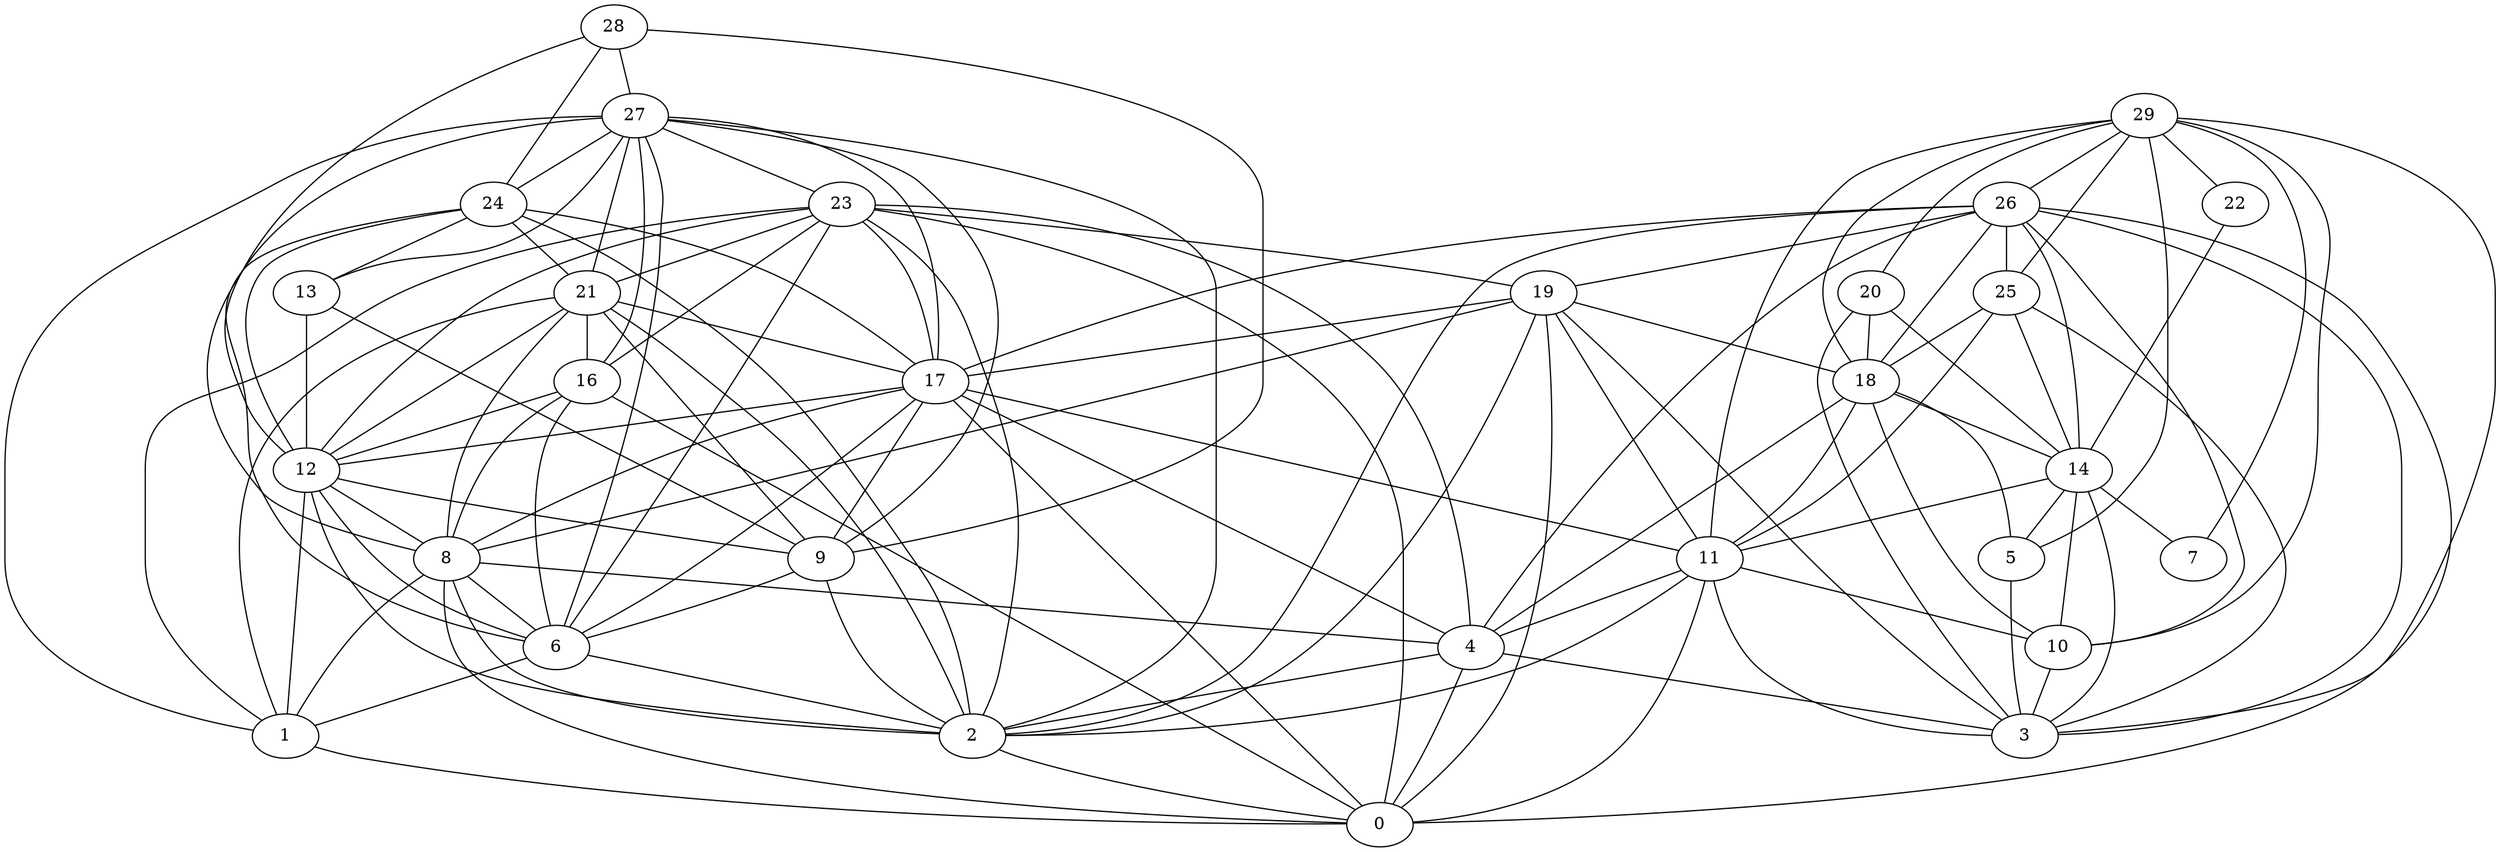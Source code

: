 digraph "sensornet-topology" {
label = "";
rankdir="BT";"0"->"1" [arrowhead = "both"] 
"0"->"2" [arrowhead = "both"] 
"0"->"4" [arrowhead = "both"] 
"0"->"8" [arrowhead = "both"] 
"0"->"11" [arrowhead = "both"] 
"0"->"16" [arrowhead = "both"] 
"0"->"17" [arrowhead = "both"] 
"0"->"19" [arrowhead = "both"] 
"0"->"23" [arrowhead = "both"] 
"0"->"26" [arrowhead = "both"] 
"1"->"6" [arrowhead = "both"] 
"1"->"8" [arrowhead = "both"] 
"1"->"12" [arrowhead = "both"] 
"1"->"21" [arrowhead = "both"] 
"1"->"23" [arrowhead = "both"] 
"1"->"27" [arrowhead = "both"] 
"2"->"4" [arrowhead = "both"] 
"2"->"6" [arrowhead = "both"] 
"2"->"8" [arrowhead = "both"] 
"2"->"9" [arrowhead = "both"] 
"2"->"11" [arrowhead = "both"] 
"2"->"12" [arrowhead = "both"] 
"2"->"19" [arrowhead = "both"] 
"2"->"21" [arrowhead = "both"] 
"2"->"23" [arrowhead = "both"] 
"2"->"24" [arrowhead = "both"] 
"2"->"26" [arrowhead = "both"] 
"2"->"27" [arrowhead = "both"] 
"3"->"4" [arrowhead = "both"] 
"3"->"5" [arrowhead = "both"] 
"3"->"10" [arrowhead = "both"] 
"3"->"11" [arrowhead = "both"] 
"3"->"14" [arrowhead = "both"] 
"3"->"19" [arrowhead = "both"] 
"3"->"20" [arrowhead = "both"] 
"3"->"25" [arrowhead = "both"] 
"3"->"26" [arrowhead = "both"] 
"3"->"29" [arrowhead = "both"] 
"4"->"8" [arrowhead = "both"] 
"4"->"11" [arrowhead = "both"] 
"4"->"17" [arrowhead = "both"] 
"4"->"18" [arrowhead = "both"] 
"4"->"23" [arrowhead = "both"] 
"4"->"26" [arrowhead = "both"] 
"5"->"14" [arrowhead = "both"] 
"5"->"18" [arrowhead = "both"] 
"5"->"29" [arrowhead = "both"] 
"6"->"8" [arrowhead = "both"] 
"6"->"9" [arrowhead = "both"] 
"6"->"12" [arrowhead = "both"] 
"6"->"16" [arrowhead = "both"] 
"6"->"17" [arrowhead = "both"] 
"6"->"23" [arrowhead = "both"] 
"6"->"24" [arrowhead = "both"] 
"6"->"27" [arrowhead = "both"] 
"7"->"14" [arrowhead = "both"] 
"7"->"29" [arrowhead = "both"] 
"8"->"12" [arrowhead = "both"] 
"8"->"16" [arrowhead = "both"] 
"8"->"17" [arrowhead = "both"] 
"8"->"19" [arrowhead = "both"] 
"8"->"21" [arrowhead = "both"] 
"8"->"27" [arrowhead = "both"] 
"9"->"12" [arrowhead = "both"] 
"9"->"13" [arrowhead = "both"] 
"9"->"17" [arrowhead = "both"] 
"9"->"21" [arrowhead = "both"] 
"9"->"27" [arrowhead = "both"] 
"9"->"28" [arrowhead = "both"] 
"10"->"11" [arrowhead = "both"] 
"10"->"14" [arrowhead = "both"] 
"10"->"18" [arrowhead = "both"] 
"10"->"26" [arrowhead = "both"] 
"10"->"29" [arrowhead = "both"] 
"11"->"14" [arrowhead = "both"] 
"11"->"17" [arrowhead = "both"] 
"11"->"18" [arrowhead = "both"] 
"11"->"19" [arrowhead = "both"] 
"11"->"25" [arrowhead = "both"] 
"11"->"29" [arrowhead = "both"] 
"12"->"13" [arrowhead = "both"] 
"12"->"16" [arrowhead = "both"] 
"12"->"17" [arrowhead = "both"] 
"12"->"21" [arrowhead = "both"] 
"12"->"23" [arrowhead = "both"] 
"12"->"24" [arrowhead = "both"] 
"12"->"28" [arrowhead = "both"] 
"13"->"24" [arrowhead = "both"] 
"13"->"27" [arrowhead = "both"] 
"14"->"18" [arrowhead = "both"] 
"14"->"20" [arrowhead = "both"] 
"14"->"22" [arrowhead = "both"] 
"14"->"25" [arrowhead = "both"] 
"14"->"26" [arrowhead = "both"] 
"16"->"21" [arrowhead = "both"] 
"16"->"23" [arrowhead = "both"] 
"16"->"27" [arrowhead = "both"] 
"17"->"19" [arrowhead = "both"] 
"17"->"21" [arrowhead = "both"] 
"17"->"23" [arrowhead = "both"] 
"17"->"24" [arrowhead = "both"] 
"17"->"26" [arrowhead = "both"] 
"17"->"27" [arrowhead = "both"] 
"18"->"19" [arrowhead = "both"] 
"18"->"20" [arrowhead = "both"] 
"18"->"25" [arrowhead = "both"] 
"18"->"26" [arrowhead = "both"] 
"18"->"29" [arrowhead = "both"] 
"19"->"23" [arrowhead = "both"] 
"19"->"26" [arrowhead = "both"] 
"20"->"29" [arrowhead = "both"] 
"21"->"23" [arrowhead = "both"] 
"21"->"24" [arrowhead = "both"] 
"21"->"27" [arrowhead = "both"] 
"22"->"29" [arrowhead = "both"] 
"23"->"27" [arrowhead = "both"] 
"24"->"27" [arrowhead = "both"] 
"24"->"28" [arrowhead = "both"] 
"25"->"26" [arrowhead = "both"] 
"25"->"29" [arrowhead = "both"] 
"26"->"29" [arrowhead = "both"] 
"27"->"28" [arrowhead = "both"] 
}